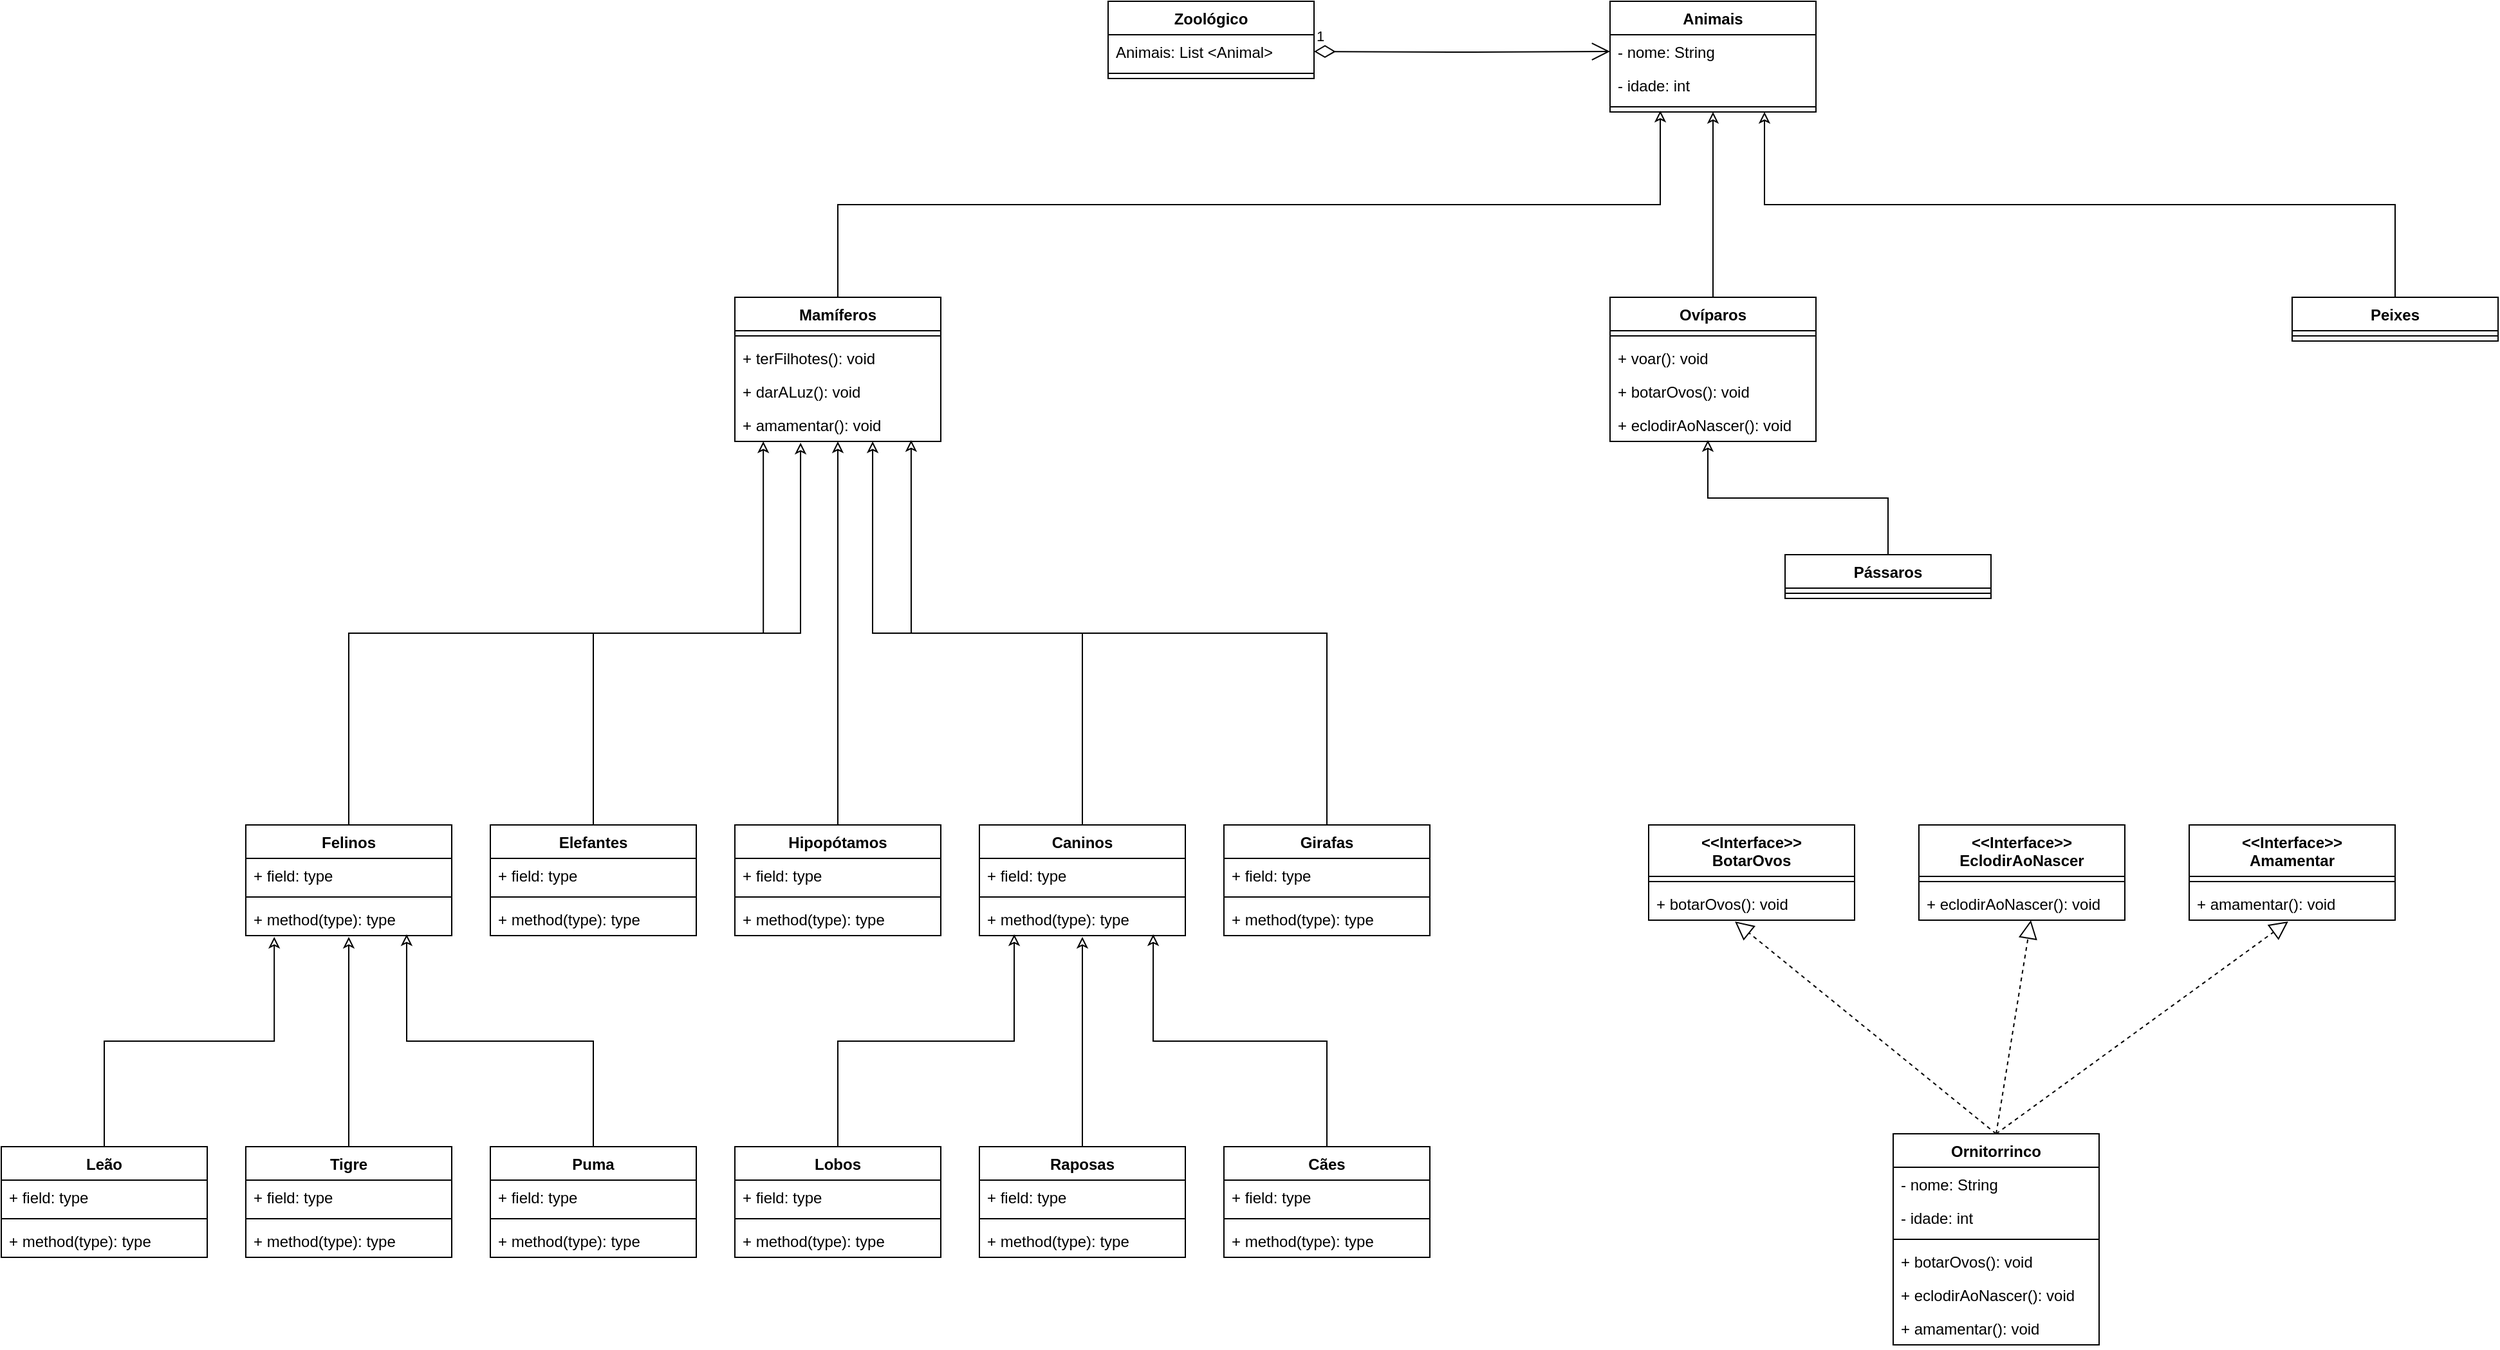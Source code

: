 <mxfile version="15.1.4" type="github">
  <diagram id="AXI-iKehqDf6gUb51_V0" name="Page-1">
    <mxGraphModel dx="1583" dy="546" grid="1" gridSize="10" guides="1" tooltips="1" connect="1" arrows="1" fold="1" page="1" pageScale="1" pageWidth="827" pageHeight="1169" math="0" shadow="0">
      <root>
        <mxCell id="0" />
        <mxCell id="1" parent="0" />
        <mxCell id="KPHBADnFTBT5gQEkyTwU-18" style="edgeStyle=orthogonalEdgeStyle;rounded=0;orthogonalLoop=1;jettySize=auto;html=1;entryX=0.244;entryY=0.875;entryDx=0;entryDy=0;entryPerimeter=0;endArrow=classic;endFill=0;" edge="1" parent="1" source="KPHBADnFTBT5gQEkyTwU-1" target="KPHBADnFTBT5gQEkyTwU-7">
          <mxGeometry relative="1" as="geometry" />
        </mxCell>
        <mxCell id="KPHBADnFTBT5gQEkyTwU-1" value="Mamíferos" style="swimlane;fontStyle=1;align=center;verticalAlign=top;childLayout=stackLayout;horizontal=1;startSize=26;horizontalStack=0;resizeParent=1;resizeParentMax=0;resizeLast=0;collapsible=1;marginBottom=0;" vertex="1" parent="1">
          <mxGeometry x="-150" y="310" width="160" height="112" as="geometry" />
        </mxCell>
        <mxCell id="KPHBADnFTBT5gQEkyTwU-3" value="" style="line;strokeWidth=1;fillColor=none;align=left;verticalAlign=middle;spacingTop=-1;spacingLeft=3;spacingRight=3;rotatable=0;labelPosition=right;points=[];portConstraint=eastwest;" vertex="1" parent="KPHBADnFTBT5gQEkyTwU-1">
          <mxGeometry y="26" width="160" height="8" as="geometry" />
        </mxCell>
        <mxCell id="KPHBADnFTBT5gQEkyTwU-4" value="+ terFilhotes(): void" style="text;strokeColor=none;fillColor=none;align=left;verticalAlign=top;spacingLeft=4;spacingRight=4;overflow=hidden;rotatable=0;points=[[0,0.5],[1,0.5]];portConstraint=eastwest;" vertex="1" parent="KPHBADnFTBT5gQEkyTwU-1">
          <mxGeometry y="34" width="160" height="26" as="geometry" />
        </mxCell>
        <mxCell id="KPHBADnFTBT5gQEkyTwU-23" value="+ darALuz(): void" style="text;strokeColor=none;fillColor=none;align=left;verticalAlign=top;spacingLeft=4;spacingRight=4;overflow=hidden;rotatable=0;points=[[0,0.5],[1,0.5]];portConstraint=eastwest;" vertex="1" parent="KPHBADnFTBT5gQEkyTwU-1">
          <mxGeometry y="60" width="160" height="26" as="geometry" />
        </mxCell>
        <mxCell id="KPHBADnFTBT5gQEkyTwU-24" value="+ amamentar(): void" style="text;strokeColor=none;fillColor=none;align=left;verticalAlign=top;spacingLeft=4;spacingRight=4;overflow=hidden;rotatable=0;points=[[0,0.5],[1,0.5]];portConstraint=eastwest;" vertex="1" parent="KPHBADnFTBT5gQEkyTwU-1">
          <mxGeometry y="86" width="160" height="26" as="geometry" />
        </mxCell>
        <mxCell id="KPHBADnFTBT5gQEkyTwU-5" value="Animais" style="swimlane;fontStyle=1;align=center;verticalAlign=top;childLayout=stackLayout;horizontal=1;startSize=26;horizontalStack=0;resizeParent=1;resizeParentMax=0;resizeLast=0;collapsible=1;marginBottom=0;" vertex="1" parent="1">
          <mxGeometry x="530" y="80" width="160" height="86" as="geometry" />
        </mxCell>
        <mxCell id="KPHBADnFTBT5gQEkyTwU-6" value="- nome: String" style="text;strokeColor=none;fillColor=none;align=left;verticalAlign=top;spacingLeft=4;spacingRight=4;overflow=hidden;rotatable=0;points=[[0,0.5],[1,0.5]];portConstraint=eastwest;" vertex="1" parent="KPHBADnFTBT5gQEkyTwU-5">
          <mxGeometry y="26" width="160" height="26" as="geometry" />
        </mxCell>
        <mxCell id="KPHBADnFTBT5gQEkyTwU-9" value="- idade: int" style="text;strokeColor=none;fillColor=none;align=left;verticalAlign=top;spacingLeft=4;spacingRight=4;overflow=hidden;rotatable=0;points=[[0,0.5],[1,0.5]];portConstraint=eastwest;" vertex="1" parent="KPHBADnFTBT5gQEkyTwU-5">
          <mxGeometry y="52" width="160" height="26" as="geometry" />
        </mxCell>
        <mxCell id="KPHBADnFTBT5gQEkyTwU-7" value="" style="line;strokeWidth=1;fillColor=none;align=left;verticalAlign=middle;spacingTop=-1;spacingLeft=3;spacingRight=3;rotatable=0;labelPosition=right;points=[];portConstraint=eastwest;" vertex="1" parent="KPHBADnFTBT5gQEkyTwU-5">
          <mxGeometry y="78" width="160" height="8" as="geometry" />
        </mxCell>
        <mxCell id="KPHBADnFTBT5gQEkyTwU-19" style="edgeStyle=orthogonalEdgeStyle;rounded=0;orthogonalLoop=1;jettySize=auto;html=1;exitX=0.5;exitY=0;exitDx=0;exitDy=0;entryX=0.5;entryY=1;entryDx=0;entryDy=0;endArrow=classic;endFill=0;" edge="1" parent="1" source="KPHBADnFTBT5gQEkyTwU-10" target="KPHBADnFTBT5gQEkyTwU-5">
          <mxGeometry relative="1" as="geometry" />
        </mxCell>
        <mxCell id="KPHBADnFTBT5gQEkyTwU-10" value="Ovíparos" style="swimlane;fontStyle=1;align=center;verticalAlign=top;childLayout=stackLayout;horizontal=1;startSize=26;horizontalStack=0;resizeParent=1;resizeParentMax=0;resizeLast=0;collapsible=1;marginBottom=0;" vertex="1" parent="1">
          <mxGeometry x="530" y="310" width="160" height="112" as="geometry" />
        </mxCell>
        <mxCell id="KPHBADnFTBT5gQEkyTwU-12" value="" style="line;strokeWidth=1;fillColor=none;align=left;verticalAlign=middle;spacingTop=-1;spacingLeft=3;spacingRight=3;rotatable=0;labelPosition=right;points=[];portConstraint=eastwest;" vertex="1" parent="KPHBADnFTBT5gQEkyTwU-10">
          <mxGeometry y="26" width="160" height="8" as="geometry" />
        </mxCell>
        <mxCell id="KPHBADnFTBT5gQEkyTwU-13" value="+ voar(): void" style="text;strokeColor=none;fillColor=none;align=left;verticalAlign=top;spacingLeft=4;spacingRight=4;overflow=hidden;rotatable=0;points=[[0,0.5],[1,0.5]];portConstraint=eastwest;" vertex="1" parent="KPHBADnFTBT5gQEkyTwU-10">
          <mxGeometry y="34" width="160" height="26" as="geometry" />
        </mxCell>
        <mxCell id="KPHBADnFTBT5gQEkyTwU-70" value="+ botarOvos(): void" style="text;strokeColor=none;fillColor=none;align=left;verticalAlign=top;spacingLeft=4;spacingRight=4;overflow=hidden;rotatable=0;points=[[0,0.5],[1,0.5]];portConstraint=eastwest;" vertex="1" parent="KPHBADnFTBT5gQEkyTwU-10">
          <mxGeometry y="60" width="160" height="26" as="geometry" />
        </mxCell>
        <mxCell id="KPHBADnFTBT5gQEkyTwU-71" value="+ eclodirAoNascer(): void" style="text;strokeColor=none;fillColor=none;align=left;verticalAlign=top;spacingLeft=4;spacingRight=4;overflow=hidden;rotatable=0;points=[[0,0.5],[1,0.5]];portConstraint=eastwest;" vertex="1" parent="KPHBADnFTBT5gQEkyTwU-10">
          <mxGeometry y="86" width="160" height="26" as="geometry" />
        </mxCell>
        <mxCell id="KPHBADnFTBT5gQEkyTwU-20" style="edgeStyle=orthogonalEdgeStyle;rounded=0;orthogonalLoop=1;jettySize=auto;html=1;exitX=0.5;exitY=0;exitDx=0;exitDy=0;entryX=0.75;entryY=1;entryDx=0;entryDy=0;endArrow=classic;endFill=0;" edge="1" parent="1" source="KPHBADnFTBT5gQEkyTwU-14" target="KPHBADnFTBT5gQEkyTwU-5">
          <mxGeometry relative="1" as="geometry" />
        </mxCell>
        <mxCell id="KPHBADnFTBT5gQEkyTwU-14" value="Peixes" style="swimlane;fontStyle=1;align=center;verticalAlign=top;childLayout=stackLayout;horizontal=1;startSize=26;horizontalStack=0;resizeParent=1;resizeParentMax=0;resizeLast=0;collapsible=1;marginBottom=0;" vertex="1" parent="1">
          <mxGeometry x="1060" y="310" width="160" height="34" as="geometry" />
        </mxCell>
        <mxCell id="KPHBADnFTBT5gQEkyTwU-16" value="" style="line;strokeWidth=1;fillColor=none;align=left;verticalAlign=middle;spacingTop=-1;spacingLeft=3;spacingRight=3;rotatable=0;labelPosition=right;points=[];portConstraint=eastwest;" vertex="1" parent="KPHBADnFTBT5gQEkyTwU-14">
          <mxGeometry y="26" width="160" height="8" as="geometry" />
        </mxCell>
        <mxCell id="KPHBADnFTBT5gQEkyTwU-89" style="edgeStyle=orthogonalEdgeStyle;rounded=0;orthogonalLoop=1;jettySize=auto;html=1;entryX=0.669;entryY=1;entryDx=0;entryDy=0;entryPerimeter=0;endArrow=classic;endFill=0;" edge="1" parent="1" source="KPHBADnFTBT5gQEkyTwU-25" target="KPHBADnFTBT5gQEkyTwU-24">
          <mxGeometry relative="1" as="geometry" />
        </mxCell>
        <mxCell id="KPHBADnFTBT5gQEkyTwU-25" value="Caninos" style="swimlane;fontStyle=1;align=center;verticalAlign=top;childLayout=stackLayout;horizontal=1;startSize=26;horizontalStack=0;resizeParent=1;resizeParentMax=0;resizeLast=0;collapsible=1;marginBottom=0;" vertex="1" parent="1">
          <mxGeometry x="40" y="720" width="160" height="86" as="geometry" />
        </mxCell>
        <mxCell id="KPHBADnFTBT5gQEkyTwU-26" value="+ field: type" style="text;strokeColor=none;fillColor=none;align=left;verticalAlign=top;spacingLeft=4;spacingRight=4;overflow=hidden;rotatable=0;points=[[0,0.5],[1,0.5]];portConstraint=eastwest;" vertex="1" parent="KPHBADnFTBT5gQEkyTwU-25">
          <mxGeometry y="26" width="160" height="26" as="geometry" />
        </mxCell>
        <mxCell id="KPHBADnFTBT5gQEkyTwU-27" value="" style="line;strokeWidth=1;fillColor=none;align=left;verticalAlign=middle;spacingTop=-1;spacingLeft=3;spacingRight=3;rotatable=0;labelPosition=right;points=[];portConstraint=eastwest;" vertex="1" parent="KPHBADnFTBT5gQEkyTwU-25">
          <mxGeometry y="52" width="160" height="8" as="geometry" />
        </mxCell>
        <mxCell id="KPHBADnFTBT5gQEkyTwU-28" value="+ method(type): type" style="text;strokeColor=none;fillColor=none;align=left;verticalAlign=top;spacingLeft=4;spacingRight=4;overflow=hidden;rotatable=0;points=[[0,0.5],[1,0.5]];portConstraint=eastwest;" vertex="1" parent="KPHBADnFTBT5gQEkyTwU-25">
          <mxGeometry y="60" width="160" height="26" as="geometry" />
        </mxCell>
        <mxCell id="KPHBADnFTBT5gQEkyTwU-87" style="edgeStyle=orthogonalEdgeStyle;rounded=0;orthogonalLoop=1;jettySize=auto;html=1;entryX=0.319;entryY=1.038;entryDx=0;entryDy=0;entryPerimeter=0;endArrow=classic;endFill=0;" edge="1" parent="1" source="KPHBADnFTBT5gQEkyTwU-29" target="KPHBADnFTBT5gQEkyTwU-24">
          <mxGeometry relative="1" as="geometry" />
        </mxCell>
        <mxCell id="KPHBADnFTBT5gQEkyTwU-29" value="Elefantes" style="swimlane;fontStyle=1;align=center;verticalAlign=top;childLayout=stackLayout;horizontal=1;startSize=26;horizontalStack=0;resizeParent=1;resizeParentMax=0;resizeLast=0;collapsible=1;marginBottom=0;" vertex="1" parent="1">
          <mxGeometry x="-340" y="720" width="160" height="86" as="geometry" />
        </mxCell>
        <mxCell id="KPHBADnFTBT5gQEkyTwU-30" value="+ field: type" style="text;strokeColor=none;fillColor=none;align=left;verticalAlign=top;spacingLeft=4;spacingRight=4;overflow=hidden;rotatable=0;points=[[0,0.5],[1,0.5]];portConstraint=eastwest;" vertex="1" parent="KPHBADnFTBT5gQEkyTwU-29">
          <mxGeometry y="26" width="160" height="26" as="geometry" />
        </mxCell>
        <mxCell id="KPHBADnFTBT5gQEkyTwU-31" value="" style="line;strokeWidth=1;fillColor=none;align=left;verticalAlign=middle;spacingTop=-1;spacingLeft=3;spacingRight=3;rotatable=0;labelPosition=right;points=[];portConstraint=eastwest;" vertex="1" parent="KPHBADnFTBT5gQEkyTwU-29">
          <mxGeometry y="52" width="160" height="8" as="geometry" />
        </mxCell>
        <mxCell id="KPHBADnFTBT5gQEkyTwU-32" value="+ method(type): type" style="text;strokeColor=none;fillColor=none;align=left;verticalAlign=top;spacingLeft=4;spacingRight=4;overflow=hidden;rotatable=0;points=[[0,0.5],[1,0.5]];portConstraint=eastwest;" vertex="1" parent="KPHBADnFTBT5gQEkyTwU-29">
          <mxGeometry y="60" width="160" height="26" as="geometry" />
        </mxCell>
        <mxCell id="KPHBADnFTBT5gQEkyTwU-88" style="edgeStyle=orthogonalEdgeStyle;rounded=0;orthogonalLoop=1;jettySize=auto;html=1;entryX=0.5;entryY=1;entryDx=0;entryDy=0;entryPerimeter=0;endArrow=classic;endFill=0;" edge="1" parent="1" source="KPHBADnFTBT5gQEkyTwU-33" target="KPHBADnFTBT5gQEkyTwU-24">
          <mxGeometry relative="1" as="geometry" />
        </mxCell>
        <mxCell id="KPHBADnFTBT5gQEkyTwU-33" value="Hipopótamos" style="swimlane;fontStyle=1;align=center;verticalAlign=top;childLayout=stackLayout;horizontal=1;startSize=26;horizontalStack=0;resizeParent=1;resizeParentMax=0;resizeLast=0;collapsible=1;marginBottom=0;" vertex="1" parent="1">
          <mxGeometry x="-150" y="720" width="160" height="86" as="geometry" />
        </mxCell>
        <mxCell id="KPHBADnFTBT5gQEkyTwU-34" value="+ field: type" style="text;strokeColor=none;fillColor=none;align=left;verticalAlign=top;spacingLeft=4;spacingRight=4;overflow=hidden;rotatable=0;points=[[0,0.5],[1,0.5]];portConstraint=eastwest;" vertex="1" parent="KPHBADnFTBT5gQEkyTwU-33">
          <mxGeometry y="26" width="160" height="26" as="geometry" />
        </mxCell>
        <mxCell id="KPHBADnFTBT5gQEkyTwU-35" value="" style="line;strokeWidth=1;fillColor=none;align=left;verticalAlign=middle;spacingTop=-1;spacingLeft=3;spacingRight=3;rotatable=0;labelPosition=right;points=[];portConstraint=eastwest;" vertex="1" parent="KPHBADnFTBT5gQEkyTwU-33">
          <mxGeometry y="52" width="160" height="8" as="geometry" />
        </mxCell>
        <mxCell id="KPHBADnFTBT5gQEkyTwU-36" value="+ method(type): type" style="text;strokeColor=none;fillColor=none;align=left;verticalAlign=top;spacingLeft=4;spacingRight=4;overflow=hidden;rotatable=0;points=[[0,0.5],[1,0.5]];portConstraint=eastwest;" vertex="1" parent="KPHBADnFTBT5gQEkyTwU-33">
          <mxGeometry y="60" width="160" height="26" as="geometry" />
        </mxCell>
        <mxCell id="KPHBADnFTBT5gQEkyTwU-90" style="edgeStyle=orthogonalEdgeStyle;rounded=0;orthogonalLoop=1;jettySize=auto;html=1;entryX=0.856;entryY=0.962;entryDx=0;entryDy=0;entryPerimeter=0;endArrow=classic;endFill=0;" edge="1" parent="1" source="KPHBADnFTBT5gQEkyTwU-37" target="KPHBADnFTBT5gQEkyTwU-24">
          <mxGeometry relative="1" as="geometry" />
        </mxCell>
        <mxCell id="KPHBADnFTBT5gQEkyTwU-37" value="Girafas" style="swimlane;fontStyle=1;align=center;verticalAlign=top;childLayout=stackLayout;horizontal=1;startSize=26;horizontalStack=0;resizeParent=1;resizeParentMax=0;resizeLast=0;collapsible=1;marginBottom=0;" vertex="1" parent="1">
          <mxGeometry x="230" y="720" width="160" height="86" as="geometry" />
        </mxCell>
        <mxCell id="KPHBADnFTBT5gQEkyTwU-38" value="+ field: type" style="text;strokeColor=none;fillColor=none;align=left;verticalAlign=top;spacingLeft=4;spacingRight=4;overflow=hidden;rotatable=0;points=[[0,0.5],[1,0.5]];portConstraint=eastwest;" vertex="1" parent="KPHBADnFTBT5gQEkyTwU-37">
          <mxGeometry y="26" width="160" height="26" as="geometry" />
        </mxCell>
        <mxCell id="KPHBADnFTBT5gQEkyTwU-39" value="" style="line;strokeWidth=1;fillColor=none;align=left;verticalAlign=middle;spacingTop=-1;spacingLeft=3;spacingRight=3;rotatable=0;labelPosition=right;points=[];portConstraint=eastwest;" vertex="1" parent="KPHBADnFTBT5gQEkyTwU-37">
          <mxGeometry y="52" width="160" height="8" as="geometry" />
        </mxCell>
        <mxCell id="KPHBADnFTBT5gQEkyTwU-40" value="+ method(type): type" style="text;strokeColor=none;fillColor=none;align=left;verticalAlign=top;spacingLeft=4;spacingRight=4;overflow=hidden;rotatable=0;points=[[0,0.5],[1,0.5]];portConstraint=eastwest;" vertex="1" parent="KPHBADnFTBT5gQEkyTwU-37">
          <mxGeometry y="60" width="160" height="26" as="geometry" />
        </mxCell>
        <mxCell id="KPHBADnFTBT5gQEkyTwU-86" style="edgeStyle=orthogonalEdgeStyle;rounded=0;orthogonalLoop=1;jettySize=auto;html=1;entryX=0.138;entryY=1;entryDx=0;entryDy=0;entryPerimeter=0;endArrow=classic;endFill=0;" edge="1" parent="1" source="KPHBADnFTBT5gQEkyTwU-41" target="KPHBADnFTBT5gQEkyTwU-24">
          <mxGeometry relative="1" as="geometry" />
        </mxCell>
        <mxCell id="KPHBADnFTBT5gQEkyTwU-41" value="Felinos" style="swimlane;fontStyle=1;align=center;verticalAlign=top;childLayout=stackLayout;horizontal=1;startSize=26;horizontalStack=0;resizeParent=1;resizeParentMax=0;resizeLast=0;collapsible=1;marginBottom=0;" vertex="1" parent="1">
          <mxGeometry x="-530" y="720" width="160" height="86" as="geometry" />
        </mxCell>
        <mxCell id="KPHBADnFTBT5gQEkyTwU-42" value="+ field: type" style="text;strokeColor=none;fillColor=none;align=left;verticalAlign=top;spacingLeft=4;spacingRight=4;overflow=hidden;rotatable=0;points=[[0,0.5],[1,0.5]];portConstraint=eastwest;" vertex="1" parent="KPHBADnFTBT5gQEkyTwU-41">
          <mxGeometry y="26" width="160" height="26" as="geometry" />
        </mxCell>
        <mxCell id="KPHBADnFTBT5gQEkyTwU-43" value="" style="line;strokeWidth=1;fillColor=none;align=left;verticalAlign=middle;spacingTop=-1;spacingLeft=3;spacingRight=3;rotatable=0;labelPosition=right;points=[];portConstraint=eastwest;" vertex="1" parent="KPHBADnFTBT5gQEkyTwU-41">
          <mxGeometry y="52" width="160" height="8" as="geometry" />
        </mxCell>
        <mxCell id="KPHBADnFTBT5gQEkyTwU-44" value="+ method(type): type" style="text;strokeColor=none;fillColor=none;align=left;verticalAlign=top;spacingLeft=4;spacingRight=4;overflow=hidden;rotatable=0;points=[[0,0.5],[1,0.5]];portConstraint=eastwest;" vertex="1" parent="KPHBADnFTBT5gQEkyTwU-41">
          <mxGeometry y="60" width="160" height="26" as="geometry" />
        </mxCell>
        <mxCell id="KPHBADnFTBT5gQEkyTwU-80" style="edgeStyle=orthogonalEdgeStyle;rounded=0;orthogonalLoop=1;jettySize=auto;html=1;entryX=0.138;entryY=1.038;entryDx=0;entryDy=0;entryPerimeter=0;endArrow=classic;endFill=0;" edge="1" parent="1" source="KPHBADnFTBT5gQEkyTwU-45" target="KPHBADnFTBT5gQEkyTwU-44">
          <mxGeometry relative="1" as="geometry" />
        </mxCell>
        <mxCell id="KPHBADnFTBT5gQEkyTwU-45" value="Leão" style="swimlane;fontStyle=1;align=center;verticalAlign=top;childLayout=stackLayout;horizontal=1;startSize=26;horizontalStack=0;resizeParent=1;resizeParentMax=0;resizeLast=0;collapsible=1;marginBottom=0;" vertex="1" parent="1">
          <mxGeometry x="-720" y="970" width="160" height="86" as="geometry" />
        </mxCell>
        <mxCell id="KPHBADnFTBT5gQEkyTwU-46" value="+ field: type" style="text;strokeColor=none;fillColor=none;align=left;verticalAlign=top;spacingLeft=4;spacingRight=4;overflow=hidden;rotatable=0;points=[[0,0.5],[1,0.5]];portConstraint=eastwest;" vertex="1" parent="KPHBADnFTBT5gQEkyTwU-45">
          <mxGeometry y="26" width="160" height="26" as="geometry" />
        </mxCell>
        <mxCell id="KPHBADnFTBT5gQEkyTwU-47" value="" style="line;strokeWidth=1;fillColor=none;align=left;verticalAlign=middle;spacingTop=-1;spacingLeft=3;spacingRight=3;rotatable=0;labelPosition=right;points=[];portConstraint=eastwest;" vertex="1" parent="KPHBADnFTBT5gQEkyTwU-45">
          <mxGeometry y="52" width="160" height="8" as="geometry" />
        </mxCell>
        <mxCell id="KPHBADnFTBT5gQEkyTwU-48" value="+ method(type): type" style="text;strokeColor=none;fillColor=none;align=left;verticalAlign=top;spacingLeft=4;spacingRight=4;overflow=hidden;rotatable=0;points=[[0,0.5],[1,0.5]];portConstraint=eastwest;" vertex="1" parent="KPHBADnFTBT5gQEkyTwU-45">
          <mxGeometry y="60" width="160" height="26" as="geometry" />
        </mxCell>
        <mxCell id="KPHBADnFTBT5gQEkyTwU-81" style="edgeStyle=orthogonalEdgeStyle;rounded=0;orthogonalLoop=1;jettySize=auto;html=1;exitX=0.5;exitY=0;exitDx=0;exitDy=0;entryX=0.5;entryY=1.038;entryDx=0;entryDy=0;entryPerimeter=0;endArrow=classic;endFill=0;" edge="1" parent="1" source="KPHBADnFTBT5gQEkyTwU-49" target="KPHBADnFTBT5gQEkyTwU-44">
          <mxGeometry relative="1" as="geometry" />
        </mxCell>
        <mxCell id="KPHBADnFTBT5gQEkyTwU-49" value="Tigre" style="swimlane;fontStyle=1;align=center;verticalAlign=top;childLayout=stackLayout;horizontal=1;startSize=26;horizontalStack=0;resizeParent=1;resizeParentMax=0;resizeLast=0;collapsible=1;marginBottom=0;" vertex="1" parent="1">
          <mxGeometry x="-530" y="970" width="160" height="86" as="geometry" />
        </mxCell>
        <mxCell id="KPHBADnFTBT5gQEkyTwU-50" value="+ field: type" style="text;strokeColor=none;fillColor=none;align=left;verticalAlign=top;spacingLeft=4;spacingRight=4;overflow=hidden;rotatable=0;points=[[0,0.5],[1,0.5]];portConstraint=eastwest;" vertex="1" parent="KPHBADnFTBT5gQEkyTwU-49">
          <mxGeometry y="26" width="160" height="26" as="geometry" />
        </mxCell>
        <mxCell id="KPHBADnFTBT5gQEkyTwU-51" value="" style="line;strokeWidth=1;fillColor=none;align=left;verticalAlign=middle;spacingTop=-1;spacingLeft=3;spacingRight=3;rotatable=0;labelPosition=right;points=[];portConstraint=eastwest;" vertex="1" parent="KPHBADnFTBT5gQEkyTwU-49">
          <mxGeometry y="52" width="160" height="8" as="geometry" />
        </mxCell>
        <mxCell id="KPHBADnFTBT5gQEkyTwU-52" value="+ method(type): type" style="text;strokeColor=none;fillColor=none;align=left;verticalAlign=top;spacingLeft=4;spacingRight=4;overflow=hidden;rotatable=0;points=[[0,0.5],[1,0.5]];portConstraint=eastwest;" vertex="1" parent="KPHBADnFTBT5gQEkyTwU-49">
          <mxGeometry y="60" width="160" height="26" as="geometry" />
        </mxCell>
        <mxCell id="KPHBADnFTBT5gQEkyTwU-82" style="edgeStyle=orthogonalEdgeStyle;rounded=0;orthogonalLoop=1;jettySize=auto;html=1;entryX=0.781;entryY=0.962;entryDx=0;entryDy=0;entryPerimeter=0;endArrow=classic;endFill=0;" edge="1" parent="1" source="KPHBADnFTBT5gQEkyTwU-53" target="KPHBADnFTBT5gQEkyTwU-44">
          <mxGeometry relative="1" as="geometry" />
        </mxCell>
        <mxCell id="KPHBADnFTBT5gQEkyTwU-53" value="Puma" style="swimlane;fontStyle=1;align=center;verticalAlign=top;childLayout=stackLayout;horizontal=1;startSize=26;horizontalStack=0;resizeParent=1;resizeParentMax=0;resizeLast=0;collapsible=1;marginBottom=0;" vertex="1" parent="1">
          <mxGeometry x="-340" y="970" width="160" height="86" as="geometry" />
        </mxCell>
        <mxCell id="KPHBADnFTBT5gQEkyTwU-54" value="+ field: type" style="text;strokeColor=none;fillColor=none;align=left;verticalAlign=top;spacingLeft=4;spacingRight=4;overflow=hidden;rotatable=0;points=[[0,0.5],[1,0.5]];portConstraint=eastwest;" vertex="1" parent="KPHBADnFTBT5gQEkyTwU-53">
          <mxGeometry y="26" width="160" height="26" as="geometry" />
        </mxCell>
        <mxCell id="KPHBADnFTBT5gQEkyTwU-55" value="" style="line;strokeWidth=1;fillColor=none;align=left;verticalAlign=middle;spacingTop=-1;spacingLeft=3;spacingRight=3;rotatable=0;labelPosition=right;points=[];portConstraint=eastwest;" vertex="1" parent="KPHBADnFTBT5gQEkyTwU-53">
          <mxGeometry y="52" width="160" height="8" as="geometry" />
        </mxCell>
        <mxCell id="KPHBADnFTBT5gQEkyTwU-56" value="+ method(type): type" style="text;strokeColor=none;fillColor=none;align=left;verticalAlign=top;spacingLeft=4;spacingRight=4;overflow=hidden;rotatable=0;points=[[0,0.5],[1,0.5]];portConstraint=eastwest;" vertex="1" parent="KPHBADnFTBT5gQEkyTwU-53">
          <mxGeometry y="60" width="160" height="26" as="geometry" />
        </mxCell>
        <mxCell id="KPHBADnFTBT5gQEkyTwU-83" style="edgeStyle=orthogonalEdgeStyle;rounded=0;orthogonalLoop=1;jettySize=auto;html=1;entryX=0.169;entryY=0.962;entryDx=0;entryDy=0;entryPerimeter=0;endArrow=classic;endFill=0;" edge="1" parent="1" source="KPHBADnFTBT5gQEkyTwU-57" target="KPHBADnFTBT5gQEkyTwU-28">
          <mxGeometry relative="1" as="geometry" />
        </mxCell>
        <mxCell id="KPHBADnFTBT5gQEkyTwU-57" value="Lobos" style="swimlane;fontStyle=1;align=center;verticalAlign=top;childLayout=stackLayout;horizontal=1;startSize=26;horizontalStack=0;resizeParent=1;resizeParentMax=0;resizeLast=0;collapsible=1;marginBottom=0;" vertex="1" parent="1">
          <mxGeometry x="-150" y="970" width="160" height="86" as="geometry" />
        </mxCell>
        <mxCell id="KPHBADnFTBT5gQEkyTwU-58" value="+ field: type" style="text;strokeColor=none;fillColor=none;align=left;verticalAlign=top;spacingLeft=4;spacingRight=4;overflow=hidden;rotatable=0;points=[[0,0.5],[1,0.5]];portConstraint=eastwest;" vertex="1" parent="KPHBADnFTBT5gQEkyTwU-57">
          <mxGeometry y="26" width="160" height="26" as="geometry" />
        </mxCell>
        <mxCell id="KPHBADnFTBT5gQEkyTwU-59" value="" style="line;strokeWidth=1;fillColor=none;align=left;verticalAlign=middle;spacingTop=-1;spacingLeft=3;spacingRight=3;rotatable=0;labelPosition=right;points=[];portConstraint=eastwest;" vertex="1" parent="KPHBADnFTBT5gQEkyTwU-57">
          <mxGeometry y="52" width="160" height="8" as="geometry" />
        </mxCell>
        <mxCell id="KPHBADnFTBT5gQEkyTwU-60" value="+ method(type): type" style="text;strokeColor=none;fillColor=none;align=left;verticalAlign=top;spacingLeft=4;spacingRight=4;overflow=hidden;rotatable=0;points=[[0,0.5],[1,0.5]];portConstraint=eastwest;" vertex="1" parent="KPHBADnFTBT5gQEkyTwU-57">
          <mxGeometry y="60" width="160" height="26" as="geometry" />
        </mxCell>
        <mxCell id="KPHBADnFTBT5gQEkyTwU-84" style="edgeStyle=orthogonalEdgeStyle;rounded=0;orthogonalLoop=1;jettySize=auto;html=1;entryX=0.5;entryY=1.038;entryDx=0;entryDy=0;entryPerimeter=0;endArrow=classic;endFill=0;" edge="1" parent="1" source="KPHBADnFTBT5gQEkyTwU-61" target="KPHBADnFTBT5gQEkyTwU-28">
          <mxGeometry relative="1" as="geometry" />
        </mxCell>
        <mxCell id="KPHBADnFTBT5gQEkyTwU-61" value="Raposas" style="swimlane;fontStyle=1;align=center;verticalAlign=top;childLayout=stackLayout;horizontal=1;startSize=26;horizontalStack=0;resizeParent=1;resizeParentMax=0;resizeLast=0;collapsible=1;marginBottom=0;" vertex="1" parent="1">
          <mxGeometry x="40" y="970" width="160" height="86" as="geometry" />
        </mxCell>
        <mxCell id="KPHBADnFTBT5gQEkyTwU-62" value="+ field: type" style="text;strokeColor=none;fillColor=none;align=left;verticalAlign=top;spacingLeft=4;spacingRight=4;overflow=hidden;rotatable=0;points=[[0,0.5],[1,0.5]];portConstraint=eastwest;" vertex="1" parent="KPHBADnFTBT5gQEkyTwU-61">
          <mxGeometry y="26" width="160" height="26" as="geometry" />
        </mxCell>
        <mxCell id="KPHBADnFTBT5gQEkyTwU-63" value="" style="line;strokeWidth=1;fillColor=none;align=left;verticalAlign=middle;spacingTop=-1;spacingLeft=3;spacingRight=3;rotatable=0;labelPosition=right;points=[];portConstraint=eastwest;" vertex="1" parent="KPHBADnFTBT5gQEkyTwU-61">
          <mxGeometry y="52" width="160" height="8" as="geometry" />
        </mxCell>
        <mxCell id="KPHBADnFTBT5gQEkyTwU-64" value="+ method(type): type" style="text;strokeColor=none;fillColor=none;align=left;verticalAlign=top;spacingLeft=4;spacingRight=4;overflow=hidden;rotatable=0;points=[[0,0.5],[1,0.5]];portConstraint=eastwest;" vertex="1" parent="KPHBADnFTBT5gQEkyTwU-61">
          <mxGeometry y="60" width="160" height="26" as="geometry" />
        </mxCell>
        <mxCell id="KPHBADnFTBT5gQEkyTwU-85" style="edgeStyle=orthogonalEdgeStyle;rounded=0;orthogonalLoop=1;jettySize=auto;html=1;entryX=0.844;entryY=0.962;entryDx=0;entryDy=0;entryPerimeter=0;endArrow=classic;endFill=0;" edge="1" parent="1" source="KPHBADnFTBT5gQEkyTwU-65" target="KPHBADnFTBT5gQEkyTwU-28">
          <mxGeometry relative="1" as="geometry" />
        </mxCell>
        <mxCell id="KPHBADnFTBT5gQEkyTwU-65" value="Cães" style="swimlane;fontStyle=1;align=center;verticalAlign=top;childLayout=stackLayout;horizontal=1;startSize=26;horizontalStack=0;resizeParent=1;resizeParentMax=0;resizeLast=0;collapsible=1;marginBottom=0;" vertex="1" parent="1">
          <mxGeometry x="230" y="970" width="160" height="86" as="geometry" />
        </mxCell>
        <mxCell id="KPHBADnFTBT5gQEkyTwU-66" value="+ field: type" style="text;strokeColor=none;fillColor=none;align=left;verticalAlign=top;spacingLeft=4;spacingRight=4;overflow=hidden;rotatable=0;points=[[0,0.5],[1,0.5]];portConstraint=eastwest;" vertex="1" parent="KPHBADnFTBT5gQEkyTwU-65">
          <mxGeometry y="26" width="160" height="26" as="geometry" />
        </mxCell>
        <mxCell id="KPHBADnFTBT5gQEkyTwU-67" value="" style="line;strokeWidth=1;fillColor=none;align=left;verticalAlign=middle;spacingTop=-1;spacingLeft=3;spacingRight=3;rotatable=0;labelPosition=right;points=[];portConstraint=eastwest;" vertex="1" parent="KPHBADnFTBT5gQEkyTwU-65">
          <mxGeometry y="52" width="160" height="8" as="geometry" />
        </mxCell>
        <mxCell id="KPHBADnFTBT5gQEkyTwU-68" value="+ method(type): type" style="text;strokeColor=none;fillColor=none;align=left;verticalAlign=top;spacingLeft=4;spacingRight=4;overflow=hidden;rotatable=0;points=[[0,0.5],[1,0.5]];portConstraint=eastwest;" vertex="1" parent="KPHBADnFTBT5gQEkyTwU-65">
          <mxGeometry y="60" width="160" height="26" as="geometry" />
        </mxCell>
        <mxCell id="KPHBADnFTBT5gQEkyTwU-92" style="edgeStyle=orthogonalEdgeStyle;rounded=0;orthogonalLoop=1;jettySize=auto;html=1;entryX=0.475;entryY=0.962;entryDx=0;entryDy=0;entryPerimeter=0;endArrow=classic;endFill=0;" edge="1" parent="1" source="KPHBADnFTBT5gQEkyTwU-72" target="KPHBADnFTBT5gQEkyTwU-71">
          <mxGeometry relative="1" as="geometry" />
        </mxCell>
        <mxCell id="KPHBADnFTBT5gQEkyTwU-72" value="Pássaros" style="swimlane;fontStyle=1;align=center;verticalAlign=top;childLayout=stackLayout;horizontal=1;startSize=26;horizontalStack=0;resizeParent=1;resizeParentMax=0;resizeLast=0;collapsible=1;marginBottom=0;" vertex="1" parent="1">
          <mxGeometry x="666" y="510" width="160" height="34" as="geometry" />
        </mxCell>
        <mxCell id="KPHBADnFTBT5gQEkyTwU-74" value="" style="line;strokeWidth=1;fillColor=none;align=left;verticalAlign=middle;spacingTop=-1;spacingLeft=3;spacingRight=3;rotatable=0;labelPosition=right;points=[];portConstraint=eastwest;" vertex="1" parent="KPHBADnFTBT5gQEkyTwU-72">
          <mxGeometry y="26" width="160" height="8" as="geometry" />
        </mxCell>
        <mxCell id="KPHBADnFTBT5gQEkyTwU-94" value="Ornitorrinco" style="swimlane;fontStyle=1;align=center;verticalAlign=top;childLayout=stackLayout;horizontal=1;startSize=26;horizontalStack=0;resizeParent=1;resizeParentMax=0;resizeLast=0;collapsible=1;marginBottom=0;" vertex="1" parent="1">
          <mxGeometry x="750" y="960" width="160" height="164" as="geometry" />
        </mxCell>
        <mxCell id="KPHBADnFTBT5gQEkyTwU-95" value="- nome: String" style="text;strokeColor=none;fillColor=none;align=left;verticalAlign=top;spacingLeft=4;spacingRight=4;overflow=hidden;rotatable=0;points=[[0,0.5],[1,0.5]];portConstraint=eastwest;" vertex="1" parent="KPHBADnFTBT5gQEkyTwU-94">
          <mxGeometry y="26" width="160" height="26" as="geometry" />
        </mxCell>
        <mxCell id="KPHBADnFTBT5gQEkyTwU-119" value="- idade: int" style="text;strokeColor=none;fillColor=none;align=left;verticalAlign=top;spacingLeft=4;spacingRight=4;overflow=hidden;rotatable=0;points=[[0,0.5],[1,0.5]];portConstraint=eastwest;" vertex="1" parent="KPHBADnFTBT5gQEkyTwU-94">
          <mxGeometry y="52" width="160" height="26" as="geometry" />
        </mxCell>
        <mxCell id="KPHBADnFTBT5gQEkyTwU-96" value="" style="line;strokeWidth=1;fillColor=none;align=left;verticalAlign=middle;spacingTop=-1;spacingLeft=3;spacingRight=3;rotatable=0;labelPosition=right;points=[];portConstraint=eastwest;" vertex="1" parent="KPHBADnFTBT5gQEkyTwU-94">
          <mxGeometry y="78" width="160" height="8" as="geometry" />
        </mxCell>
        <mxCell id="KPHBADnFTBT5gQEkyTwU-97" value="+ botarOvos(): void" style="text;strokeColor=none;fillColor=none;align=left;verticalAlign=top;spacingLeft=4;spacingRight=4;overflow=hidden;rotatable=0;points=[[0,0.5],[1,0.5]];portConstraint=eastwest;" vertex="1" parent="KPHBADnFTBT5gQEkyTwU-94">
          <mxGeometry y="86" width="160" height="26" as="geometry" />
        </mxCell>
        <mxCell id="KPHBADnFTBT5gQEkyTwU-120" value="+ eclodirAoNascer(): void" style="text;strokeColor=none;fillColor=none;align=left;verticalAlign=top;spacingLeft=4;spacingRight=4;overflow=hidden;rotatable=0;points=[[0,0.5],[1,0.5]];portConstraint=eastwest;" vertex="1" parent="KPHBADnFTBT5gQEkyTwU-94">
          <mxGeometry y="112" width="160" height="26" as="geometry" />
        </mxCell>
        <mxCell id="KPHBADnFTBT5gQEkyTwU-121" value="+ amamentar(): void" style="text;strokeColor=none;fillColor=none;align=left;verticalAlign=top;spacingLeft=4;spacingRight=4;overflow=hidden;rotatable=0;points=[[0,0.5],[1,0.5]];portConstraint=eastwest;" vertex="1" parent="KPHBADnFTBT5gQEkyTwU-94">
          <mxGeometry y="138" width="160" height="26" as="geometry" />
        </mxCell>
        <mxCell id="KPHBADnFTBT5gQEkyTwU-98" value="Zoológico" style="swimlane;fontStyle=1;align=center;verticalAlign=top;childLayout=stackLayout;horizontal=1;startSize=26;horizontalStack=0;resizeParent=1;resizeParentMax=0;resizeLast=0;collapsible=1;marginBottom=0;" vertex="1" parent="1">
          <mxGeometry x="140" y="80" width="160" height="60" as="geometry" />
        </mxCell>
        <mxCell id="KPHBADnFTBT5gQEkyTwU-99" value="Animais: List &lt;Animal&gt;" style="text;strokeColor=none;fillColor=none;align=left;verticalAlign=top;spacingLeft=4;spacingRight=4;overflow=hidden;rotatable=0;points=[[0,0.5],[1,0.5]];portConstraint=eastwest;" vertex="1" parent="KPHBADnFTBT5gQEkyTwU-98">
          <mxGeometry y="26" width="160" height="26" as="geometry" />
        </mxCell>
        <mxCell id="KPHBADnFTBT5gQEkyTwU-100" value="" style="line;strokeWidth=1;fillColor=none;align=left;verticalAlign=middle;spacingTop=-1;spacingLeft=3;spacingRight=3;rotatable=0;labelPosition=right;points=[];portConstraint=eastwest;" vertex="1" parent="KPHBADnFTBT5gQEkyTwU-98">
          <mxGeometry y="52" width="160" height="8" as="geometry" />
        </mxCell>
        <mxCell id="KPHBADnFTBT5gQEkyTwU-102" value="1" style="endArrow=open;html=1;endSize=12;startArrow=diamondThin;startSize=14;startFill=0;edgeStyle=orthogonalEdgeStyle;align=left;verticalAlign=bottom;entryX=0;entryY=0.5;entryDx=0;entryDy=0;" edge="1" parent="1" target="KPHBADnFTBT5gQEkyTwU-6">
          <mxGeometry x="-1" y="3" relative="1" as="geometry">
            <mxPoint x="300" y="119" as="sourcePoint" />
            <mxPoint x="400" y="230" as="targetPoint" />
          </mxGeometry>
        </mxCell>
        <mxCell id="KPHBADnFTBT5gQEkyTwU-103" value="&lt;&lt;Interface&gt;&gt;&#xa;BotarOvos" style="swimlane;fontStyle=1;align=center;verticalAlign=top;childLayout=stackLayout;horizontal=1;startSize=40;horizontalStack=0;resizeParent=1;resizeParentMax=0;resizeLast=0;collapsible=1;marginBottom=0;" vertex="1" parent="1">
          <mxGeometry x="560" y="720" width="160" height="74" as="geometry" />
        </mxCell>
        <mxCell id="KPHBADnFTBT5gQEkyTwU-105" value="" style="line;strokeWidth=1;fillColor=none;align=left;verticalAlign=middle;spacingTop=-1;spacingLeft=3;spacingRight=3;rotatable=0;labelPosition=right;points=[];portConstraint=eastwest;" vertex="1" parent="KPHBADnFTBT5gQEkyTwU-103">
          <mxGeometry y="40" width="160" height="8" as="geometry" />
        </mxCell>
        <mxCell id="KPHBADnFTBT5gQEkyTwU-106" value="+ botarOvos(): void" style="text;strokeColor=none;fillColor=none;align=left;verticalAlign=top;spacingLeft=4;spacingRight=4;overflow=hidden;rotatable=0;points=[[0,0.5],[1,0.5]];portConstraint=eastwest;" vertex="1" parent="KPHBADnFTBT5gQEkyTwU-103">
          <mxGeometry y="48" width="160" height="26" as="geometry" />
        </mxCell>
        <mxCell id="KPHBADnFTBT5gQEkyTwU-110" value="&lt;&lt;Interface&gt;&gt;&#xa;EclodirAoNascer" style="swimlane;fontStyle=1;align=center;verticalAlign=top;childLayout=stackLayout;horizontal=1;startSize=40;horizontalStack=0;resizeParent=1;resizeParentMax=0;resizeLast=0;collapsible=1;marginBottom=0;" vertex="1" parent="1">
          <mxGeometry x="770" y="720" width="160" height="74" as="geometry" />
        </mxCell>
        <mxCell id="KPHBADnFTBT5gQEkyTwU-112" value="" style="line;strokeWidth=1;fillColor=none;align=left;verticalAlign=middle;spacingTop=-1;spacingLeft=3;spacingRight=3;rotatable=0;labelPosition=right;points=[];portConstraint=eastwest;" vertex="1" parent="KPHBADnFTBT5gQEkyTwU-110">
          <mxGeometry y="40" width="160" height="8" as="geometry" />
        </mxCell>
        <mxCell id="KPHBADnFTBT5gQEkyTwU-113" value="+ eclodirAoNascer(): void" style="text;strokeColor=none;fillColor=none;align=left;verticalAlign=top;spacingLeft=4;spacingRight=4;overflow=hidden;rotatable=0;points=[[0,0.5],[1,0.5]];portConstraint=eastwest;" vertex="1" parent="KPHBADnFTBT5gQEkyTwU-110">
          <mxGeometry y="48" width="160" height="26" as="geometry" />
        </mxCell>
        <mxCell id="KPHBADnFTBT5gQEkyTwU-114" value="&lt;&lt;Interface&gt;&gt;&#xa;Amamentar" style="swimlane;fontStyle=1;align=center;verticalAlign=top;childLayout=stackLayout;horizontal=1;startSize=40;horizontalStack=0;resizeParent=1;resizeParentMax=0;resizeLast=0;collapsible=1;marginBottom=0;" vertex="1" parent="1">
          <mxGeometry x="980" y="720" width="160" height="74" as="geometry" />
        </mxCell>
        <mxCell id="KPHBADnFTBT5gQEkyTwU-116" value="" style="line;strokeWidth=1;fillColor=none;align=left;verticalAlign=middle;spacingTop=-1;spacingLeft=3;spacingRight=3;rotatable=0;labelPosition=right;points=[];portConstraint=eastwest;" vertex="1" parent="KPHBADnFTBT5gQEkyTwU-114">
          <mxGeometry y="40" width="160" height="8" as="geometry" />
        </mxCell>
        <mxCell id="KPHBADnFTBT5gQEkyTwU-117" value="+ amamentar(): void" style="text;strokeColor=none;fillColor=none;align=left;verticalAlign=top;spacingLeft=4;spacingRight=4;overflow=hidden;rotatable=0;points=[[0,0.5],[1,0.5]];portConstraint=eastwest;" vertex="1" parent="KPHBADnFTBT5gQEkyTwU-114">
          <mxGeometry y="48" width="160" height="26" as="geometry" />
        </mxCell>
        <mxCell id="KPHBADnFTBT5gQEkyTwU-124" value="" style="endArrow=block;dashed=1;endFill=0;endSize=12;html=1;exitX=0.5;exitY=0;exitDx=0;exitDy=0;entryX=0.419;entryY=1.038;entryDx=0;entryDy=0;entryPerimeter=0;" edge="1" parent="1" source="KPHBADnFTBT5gQEkyTwU-94" target="KPHBADnFTBT5gQEkyTwU-106">
          <mxGeometry width="160" relative="1" as="geometry">
            <mxPoint x="666" y="919" as="sourcePoint" />
            <mxPoint x="660" y="830" as="targetPoint" />
          </mxGeometry>
        </mxCell>
        <mxCell id="KPHBADnFTBT5gQEkyTwU-125" value="" style="endArrow=block;dashed=1;endFill=0;endSize=12;html=1;entryX=0.544;entryY=1;entryDx=0;entryDy=0;entryPerimeter=0;exitX=0.5;exitY=0;exitDx=0;exitDy=0;" edge="1" parent="1" source="KPHBADnFTBT5gQEkyTwU-94" target="KPHBADnFTBT5gQEkyTwU-113">
          <mxGeometry width="160" relative="1" as="geometry">
            <mxPoint x="740" y="970" as="sourcePoint" />
            <mxPoint x="900" y="970" as="targetPoint" />
          </mxGeometry>
        </mxCell>
        <mxCell id="KPHBADnFTBT5gQEkyTwU-127" value="" style="endArrow=block;dashed=1;endFill=0;endSize=12;html=1;entryX=0.481;entryY=1.038;entryDx=0;entryDy=0;entryPerimeter=0;" edge="1" parent="1" target="KPHBADnFTBT5gQEkyTwU-117">
          <mxGeometry width="160" relative="1" as="geometry">
            <mxPoint x="830" y="960" as="sourcePoint" />
            <mxPoint x="1030" y="900" as="targetPoint" />
          </mxGeometry>
        </mxCell>
      </root>
    </mxGraphModel>
  </diagram>
</mxfile>
